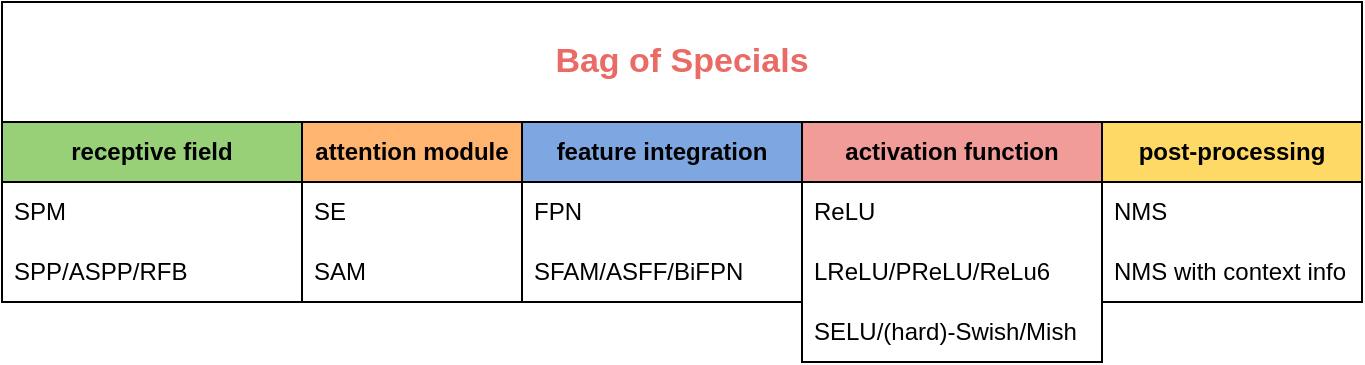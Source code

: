 <mxfile version="23.0.2" type="device">
  <diagram name="第 1 页" id="JfSMfJdghtjRxHwUWeey">
    <mxGraphModel dx="1845" dy="693" grid="1" gridSize="10" guides="1" tooltips="1" connect="1" arrows="1" fold="1" page="1" pageScale="1" pageWidth="827" pageHeight="1169" math="0" shadow="0">
      <root>
        <mxCell id="0" />
        <mxCell id="1" parent="0" />
        <mxCell id="y1A5WBNMyblaBILEFMUb-1" value="&lt;b&gt;&lt;font color=&quot;#ea6b66&quot; style=&quot;font-size: 17px;&quot;&gt;Bag of Specials&lt;/font&gt;&lt;/b&gt;" style="rounded=0;whiteSpace=wrap;html=1;" parent="1" vertex="1">
          <mxGeometry x="-30" y="160" width="680" height="60" as="geometry" />
        </mxCell>
        <mxCell id="y1A5WBNMyblaBILEFMUb-6" value="&lt;b&gt;receptive field&lt;/b&gt;" style="swimlane;fontStyle=0;childLayout=stackLayout;horizontal=1;startSize=30;horizontalStack=0;resizeParent=1;resizeParentMax=0;resizeLast=0;collapsible=1;marginBottom=0;whiteSpace=wrap;html=1;labelBackgroundColor=none;fillColor=#97D077;" parent="1" vertex="1">
          <mxGeometry x="-30" y="220" width="150" height="90" as="geometry">
            <mxRectangle x="90" y="310" width="60" height="30" as="alternateBounds" />
          </mxGeometry>
        </mxCell>
        <mxCell id="U9gTssUCW1Yatlj_0UQ4-3" value="SPM" style="text;strokeColor=none;fillColor=none;align=left;verticalAlign=middle;spacingLeft=4;spacingRight=4;overflow=hidden;points=[[0,0.5],[1,0.5]];portConstraint=eastwest;rotatable=0;whiteSpace=wrap;html=1;" parent="y1A5WBNMyblaBILEFMUb-6" vertex="1">
          <mxGeometry y="30" width="150" height="30" as="geometry" />
        </mxCell>
        <mxCell id="y1A5WBNMyblaBILEFMUb-9" value="SPP/ASPP/RFB" style="text;strokeColor=none;fillColor=none;align=left;verticalAlign=middle;spacingLeft=4;spacingRight=4;overflow=hidden;points=[[0,0.5],[1,0.5]];portConstraint=eastwest;rotatable=0;whiteSpace=wrap;html=1;" parent="y1A5WBNMyblaBILEFMUb-6" vertex="1">
          <mxGeometry y="60" width="150" height="30" as="geometry" />
        </mxCell>
        <mxCell id="y1A5WBNMyblaBILEFMUb-11" value="&lt;b&gt;attention module&lt;/b&gt;" style="swimlane;fontStyle=0;childLayout=stackLayout;horizontal=1;startSize=30;horizontalStack=0;resizeParent=1;resizeParentMax=0;resizeLast=0;collapsible=1;marginBottom=0;whiteSpace=wrap;html=1;fillColor=#FFB570;" parent="1" vertex="1">
          <mxGeometry x="120" y="220" width="110" height="90" as="geometry">
            <mxRectangle x="90" y="310" width="60" height="30" as="alternateBounds" />
          </mxGeometry>
        </mxCell>
        <mxCell id="y1A5WBNMyblaBILEFMUb-12" value="SE" style="text;strokeColor=none;fillColor=none;align=left;verticalAlign=middle;spacingLeft=4;spacingRight=4;overflow=hidden;points=[[0,0.5],[1,0.5]];portConstraint=eastwest;rotatable=0;whiteSpace=wrap;html=1;" parent="y1A5WBNMyblaBILEFMUb-11" vertex="1">
          <mxGeometry y="30" width="110" height="30" as="geometry" />
        </mxCell>
        <mxCell id="y1A5WBNMyblaBILEFMUb-14" value="SAM" style="text;strokeColor=none;fillColor=none;align=left;verticalAlign=middle;spacingLeft=4;spacingRight=4;overflow=hidden;points=[[0,0.5],[1,0.5]];portConstraint=eastwest;rotatable=0;whiteSpace=wrap;html=1;" parent="y1A5WBNMyblaBILEFMUb-11" vertex="1">
          <mxGeometry y="60" width="110" height="30" as="geometry" />
        </mxCell>
        <mxCell id="y1A5WBNMyblaBILEFMUb-15" value="&lt;b&gt;feature integration&lt;/b&gt;" style="swimlane;fontStyle=0;childLayout=stackLayout;horizontal=1;startSize=30;horizontalStack=0;resizeParent=1;resizeParentMax=0;resizeLast=0;collapsible=1;marginBottom=0;whiteSpace=wrap;html=1;fillColor=#7EA6E0;" parent="1" vertex="1">
          <mxGeometry x="230" y="220" width="140" height="90" as="geometry">
            <mxRectangle x="90" y="310" width="60" height="30" as="alternateBounds" />
          </mxGeometry>
        </mxCell>
        <mxCell id="y1A5WBNMyblaBILEFMUb-16" value="FPN" style="text;strokeColor=none;fillColor=none;align=left;verticalAlign=middle;spacingLeft=4;spacingRight=4;overflow=hidden;points=[[0,0.5],[1,0.5]];portConstraint=eastwest;rotatable=0;whiteSpace=wrap;html=1;" parent="y1A5WBNMyblaBILEFMUb-15" vertex="1">
          <mxGeometry y="30" width="140" height="30" as="geometry" />
        </mxCell>
        <mxCell id="y1A5WBNMyblaBILEFMUb-18" value="SFAM/ASFF/BiFPN" style="text;strokeColor=none;fillColor=none;align=left;verticalAlign=middle;spacingLeft=4;spacingRight=4;overflow=hidden;points=[[0,0.5],[1,0.5]];portConstraint=eastwest;rotatable=0;whiteSpace=wrap;html=1;" parent="y1A5WBNMyblaBILEFMUb-15" vertex="1">
          <mxGeometry y="60" width="140" height="30" as="geometry" />
        </mxCell>
        <mxCell id="y1A5WBNMyblaBILEFMUb-21" value="&lt;b&gt;activation function&lt;/b&gt;" style="swimlane;fontStyle=0;childLayout=stackLayout;horizontal=1;startSize=30;horizontalStack=0;resizeParent=1;resizeParentMax=0;resizeLast=0;collapsible=1;marginBottom=0;whiteSpace=wrap;html=1;fillColor=#F19C99;" parent="1" vertex="1">
          <mxGeometry x="370" y="220" width="150" height="120" as="geometry">
            <mxRectangle x="90" y="310" width="60" height="30" as="alternateBounds" />
          </mxGeometry>
        </mxCell>
        <mxCell id="y1A5WBNMyblaBILEFMUb-22" value="ReLU" style="text;strokeColor=none;fillColor=none;align=left;verticalAlign=middle;spacingLeft=4;spacingRight=4;overflow=hidden;points=[[0,0.5],[1,0.5]];portConstraint=eastwest;rotatable=0;whiteSpace=wrap;html=1;" parent="y1A5WBNMyblaBILEFMUb-21" vertex="1">
          <mxGeometry y="30" width="150" height="30" as="geometry" />
        </mxCell>
        <mxCell id="y1A5WBNMyblaBILEFMUb-23" value="LReLU/PReLU/ReLu6" style="text;strokeColor=none;fillColor=none;align=left;verticalAlign=middle;spacingLeft=4;spacingRight=4;overflow=hidden;points=[[0,0.5],[1,0.5]];portConstraint=eastwest;rotatable=0;whiteSpace=wrap;html=1;" parent="y1A5WBNMyblaBILEFMUb-21" vertex="1">
          <mxGeometry y="60" width="150" height="30" as="geometry" />
        </mxCell>
        <mxCell id="dlUmCW3CZkVRGizDd5Of-2" value="SELU/(hard)-Swish/Mish" style="text;strokeColor=none;fillColor=none;align=left;verticalAlign=middle;spacingLeft=4;spacingRight=4;overflow=hidden;points=[[0,0.5],[1,0.5]];portConstraint=eastwest;rotatable=0;whiteSpace=wrap;html=1;" vertex="1" parent="y1A5WBNMyblaBILEFMUb-21">
          <mxGeometry y="90" width="150" height="30" as="geometry" />
        </mxCell>
        <mxCell id="U9gTssUCW1Yatlj_0UQ4-9" value="&lt;b&gt;post-processing&lt;/b&gt;" style="swimlane;fontStyle=0;childLayout=stackLayout;horizontal=1;startSize=30;horizontalStack=0;resizeParent=1;resizeParentMax=0;resizeLast=0;collapsible=1;marginBottom=0;whiteSpace=wrap;html=1;fillColor=#FFD966;" parent="1" vertex="1">
          <mxGeometry x="520" y="220" width="130" height="90" as="geometry">
            <mxRectangle x="90" y="310" width="60" height="30" as="alternateBounds" />
          </mxGeometry>
        </mxCell>
        <mxCell id="U9gTssUCW1Yatlj_0UQ4-10" value="NMS" style="text;strokeColor=none;fillColor=none;align=left;verticalAlign=middle;spacingLeft=4;spacingRight=4;overflow=hidden;points=[[0,0.5],[1,0.5]];portConstraint=eastwest;rotatable=0;whiteSpace=wrap;html=1;" parent="U9gTssUCW1Yatlj_0UQ4-9" vertex="1">
          <mxGeometry y="30" width="130" height="30" as="geometry" />
        </mxCell>
        <mxCell id="dlUmCW3CZkVRGizDd5Of-3" value="NMS with context info" style="text;strokeColor=none;fillColor=none;align=left;verticalAlign=middle;spacingLeft=4;spacingRight=4;overflow=hidden;points=[[0,0.5],[1,0.5]];portConstraint=eastwest;rotatable=0;whiteSpace=wrap;html=1;" vertex="1" parent="U9gTssUCW1Yatlj_0UQ4-9">
          <mxGeometry y="60" width="130" height="30" as="geometry" />
        </mxCell>
      </root>
    </mxGraphModel>
  </diagram>
</mxfile>

